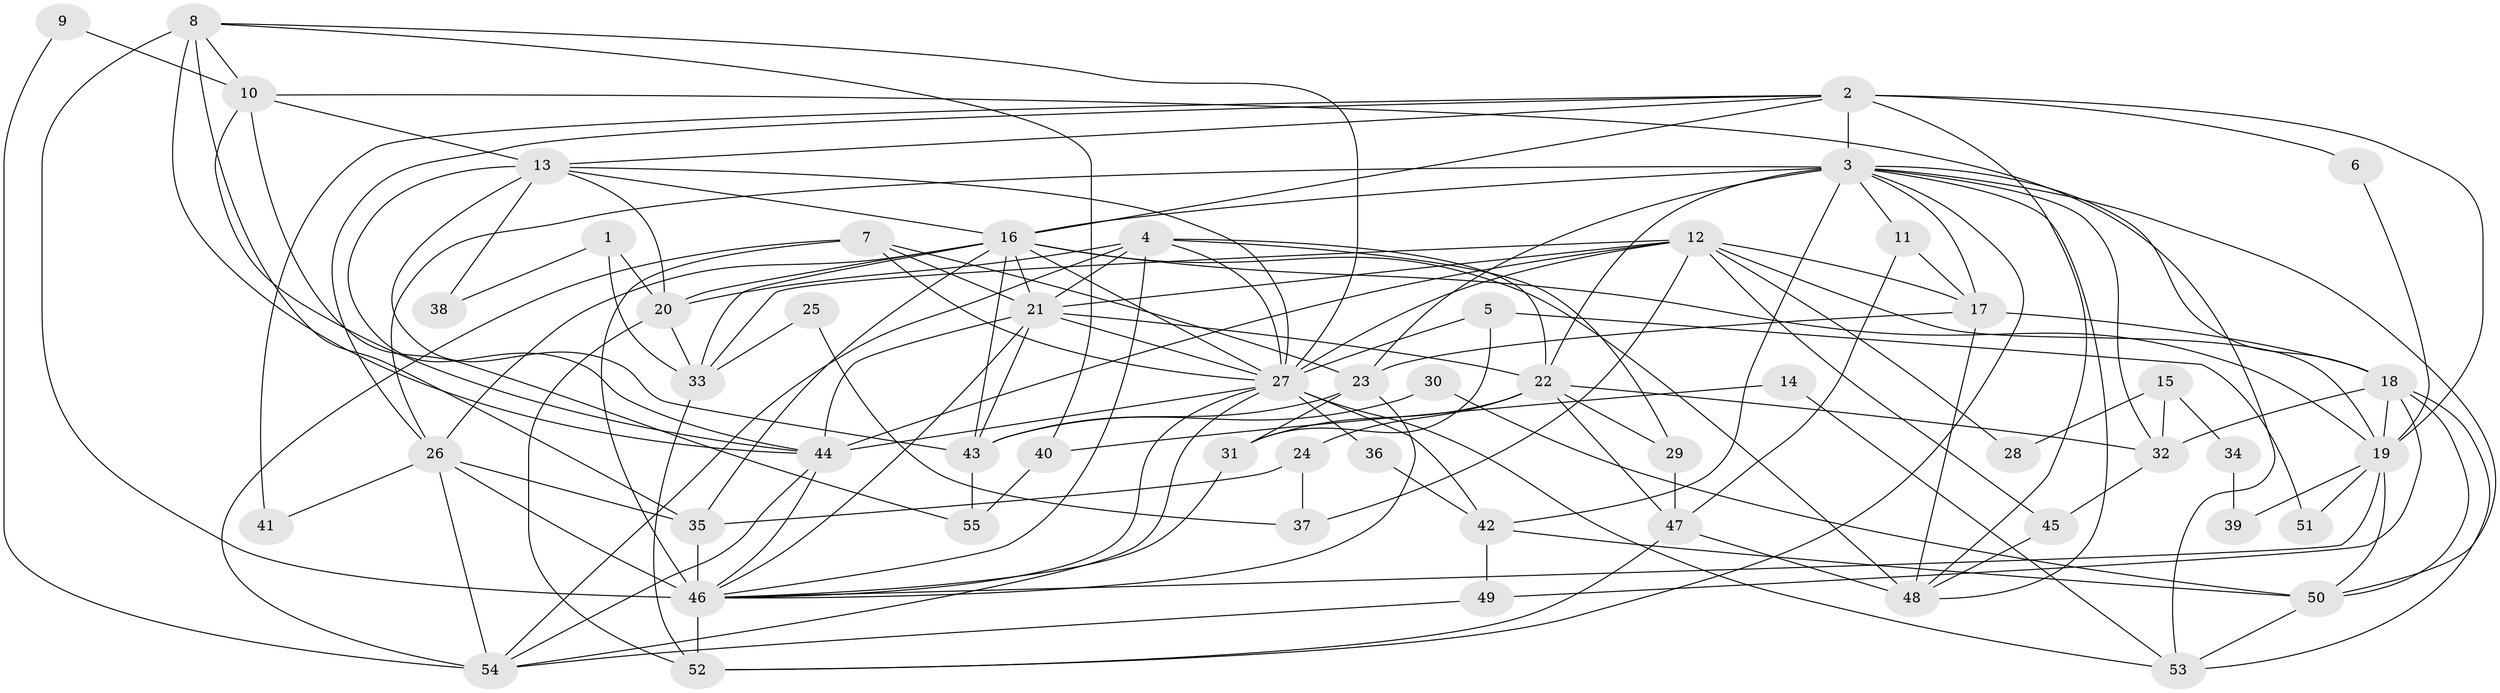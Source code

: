 // original degree distribution, {3: 0.2909090909090909, 6: 0.11818181818181818, 2: 0.16363636363636364, 5: 0.19090909090909092, 4: 0.18181818181818182, 7: 0.03636363636363636, 8: 0.00909090909090909, 9: 0.00909090909090909}
// Generated by graph-tools (version 1.1) at 2025/35/03/09/25 02:35:56]
// undirected, 55 vertices, 144 edges
graph export_dot {
graph [start="1"]
  node [color=gray90,style=filled];
  1;
  2;
  3;
  4;
  5;
  6;
  7;
  8;
  9;
  10;
  11;
  12;
  13;
  14;
  15;
  16;
  17;
  18;
  19;
  20;
  21;
  22;
  23;
  24;
  25;
  26;
  27;
  28;
  29;
  30;
  31;
  32;
  33;
  34;
  35;
  36;
  37;
  38;
  39;
  40;
  41;
  42;
  43;
  44;
  45;
  46;
  47;
  48;
  49;
  50;
  51;
  52;
  53;
  54;
  55;
  1 -- 20 [weight=1.0];
  1 -- 33 [weight=1.0];
  1 -- 38 [weight=1.0];
  2 -- 3 [weight=2.0];
  2 -- 6 [weight=2.0];
  2 -- 13 [weight=1.0];
  2 -- 16 [weight=1.0];
  2 -- 19 [weight=1.0];
  2 -- 26 [weight=2.0];
  2 -- 41 [weight=1.0];
  2 -- 48 [weight=1.0];
  3 -- 11 [weight=1.0];
  3 -- 16 [weight=3.0];
  3 -- 17 [weight=2.0];
  3 -- 18 [weight=1.0];
  3 -- 22 [weight=2.0];
  3 -- 23 [weight=1.0];
  3 -- 26 [weight=1.0];
  3 -- 32 [weight=1.0];
  3 -- 42 [weight=1.0];
  3 -- 48 [weight=1.0];
  3 -- 50 [weight=1.0];
  3 -- 52 [weight=1.0];
  4 -- 20 [weight=1.0];
  4 -- 21 [weight=1.0];
  4 -- 22 [weight=1.0];
  4 -- 27 [weight=1.0];
  4 -- 29 [weight=1.0];
  4 -- 46 [weight=1.0];
  4 -- 54 [weight=1.0];
  5 -- 27 [weight=1.0];
  5 -- 31 [weight=1.0];
  5 -- 51 [weight=1.0];
  6 -- 19 [weight=1.0];
  7 -- 21 [weight=1.0];
  7 -- 23 [weight=1.0];
  7 -- 27 [weight=1.0];
  7 -- 46 [weight=1.0];
  7 -- 54 [weight=1.0];
  8 -- 10 [weight=1.0];
  8 -- 27 [weight=1.0];
  8 -- 35 [weight=1.0];
  8 -- 40 [weight=1.0];
  8 -- 44 [weight=1.0];
  8 -- 46 [weight=2.0];
  9 -- 10 [weight=1.0];
  9 -- 54 [weight=1.0];
  10 -- 13 [weight=1.0];
  10 -- 44 [weight=1.0];
  10 -- 53 [weight=1.0];
  10 -- 55 [weight=1.0];
  11 -- 17 [weight=1.0];
  11 -- 47 [weight=1.0];
  12 -- 17 [weight=1.0];
  12 -- 19 [weight=1.0];
  12 -- 21 [weight=1.0];
  12 -- 27 [weight=1.0];
  12 -- 28 [weight=1.0];
  12 -- 33 [weight=1.0];
  12 -- 37 [weight=1.0];
  12 -- 44 [weight=1.0];
  12 -- 45 [weight=1.0];
  13 -- 16 [weight=1.0];
  13 -- 20 [weight=1.0];
  13 -- 27 [weight=1.0];
  13 -- 38 [weight=1.0];
  13 -- 43 [weight=1.0];
  13 -- 44 [weight=1.0];
  14 -- 40 [weight=1.0];
  14 -- 53 [weight=1.0];
  15 -- 28 [weight=1.0];
  15 -- 32 [weight=1.0];
  15 -- 34 [weight=1.0];
  16 -- 19 [weight=1.0];
  16 -- 20 [weight=3.0];
  16 -- 21 [weight=1.0];
  16 -- 26 [weight=1.0];
  16 -- 27 [weight=2.0];
  16 -- 33 [weight=1.0];
  16 -- 35 [weight=2.0];
  16 -- 43 [weight=1.0];
  16 -- 48 [weight=1.0];
  17 -- 18 [weight=1.0];
  17 -- 23 [weight=2.0];
  17 -- 48 [weight=1.0];
  18 -- 19 [weight=2.0];
  18 -- 32 [weight=1.0];
  18 -- 49 [weight=1.0];
  18 -- 50 [weight=1.0];
  18 -- 53 [weight=1.0];
  19 -- 39 [weight=2.0];
  19 -- 46 [weight=1.0];
  19 -- 50 [weight=1.0];
  19 -- 51 [weight=1.0];
  20 -- 33 [weight=1.0];
  20 -- 52 [weight=1.0];
  21 -- 22 [weight=1.0];
  21 -- 27 [weight=1.0];
  21 -- 43 [weight=1.0];
  21 -- 44 [weight=1.0];
  21 -- 46 [weight=1.0];
  22 -- 24 [weight=1.0];
  22 -- 29 [weight=1.0];
  22 -- 31 [weight=1.0];
  22 -- 32 [weight=1.0];
  22 -- 47 [weight=1.0];
  23 -- 31 [weight=1.0];
  23 -- 43 [weight=1.0];
  23 -- 46 [weight=1.0];
  24 -- 35 [weight=1.0];
  24 -- 37 [weight=1.0];
  25 -- 33 [weight=1.0];
  25 -- 37 [weight=1.0];
  26 -- 35 [weight=1.0];
  26 -- 41 [weight=1.0];
  26 -- 46 [weight=4.0];
  26 -- 54 [weight=1.0];
  27 -- 36 [weight=1.0];
  27 -- 42 [weight=1.0];
  27 -- 44 [weight=1.0];
  27 -- 46 [weight=1.0];
  27 -- 53 [weight=1.0];
  27 -- 54 [weight=1.0];
  29 -- 47 [weight=1.0];
  30 -- 43 [weight=1.0];
  30 -- 50 [weight=1.0];
  31 -- 46 [weight=1.0];
  32 -- 45 [weight=1.0];
  33 -- 52 [weight=1.0];
  34 -- 39 [weight=1.0];
  35 -- 46 [weight=1.0];
  36 -- 42 [weight=1.0];
  40 -- 55 [weight=1.0];
  42 -- 49 [weight=2.0];
  42 -- 50 [weight=1.0];
  43 -- 55 [weight=1.0];
  44 -- 46 [weight=1.0];
  44 -- 54 [weight=1.0];
  45 -- 48 [weight=1.0];
  46 -- 52 [weight=1.0];
  47 -- 48 [weight=1.0];
  47 -- 52 [weight=1.0];
  49 -- 54 [weight=1.0];
  50 -- 53 [weight=1.0];
}
